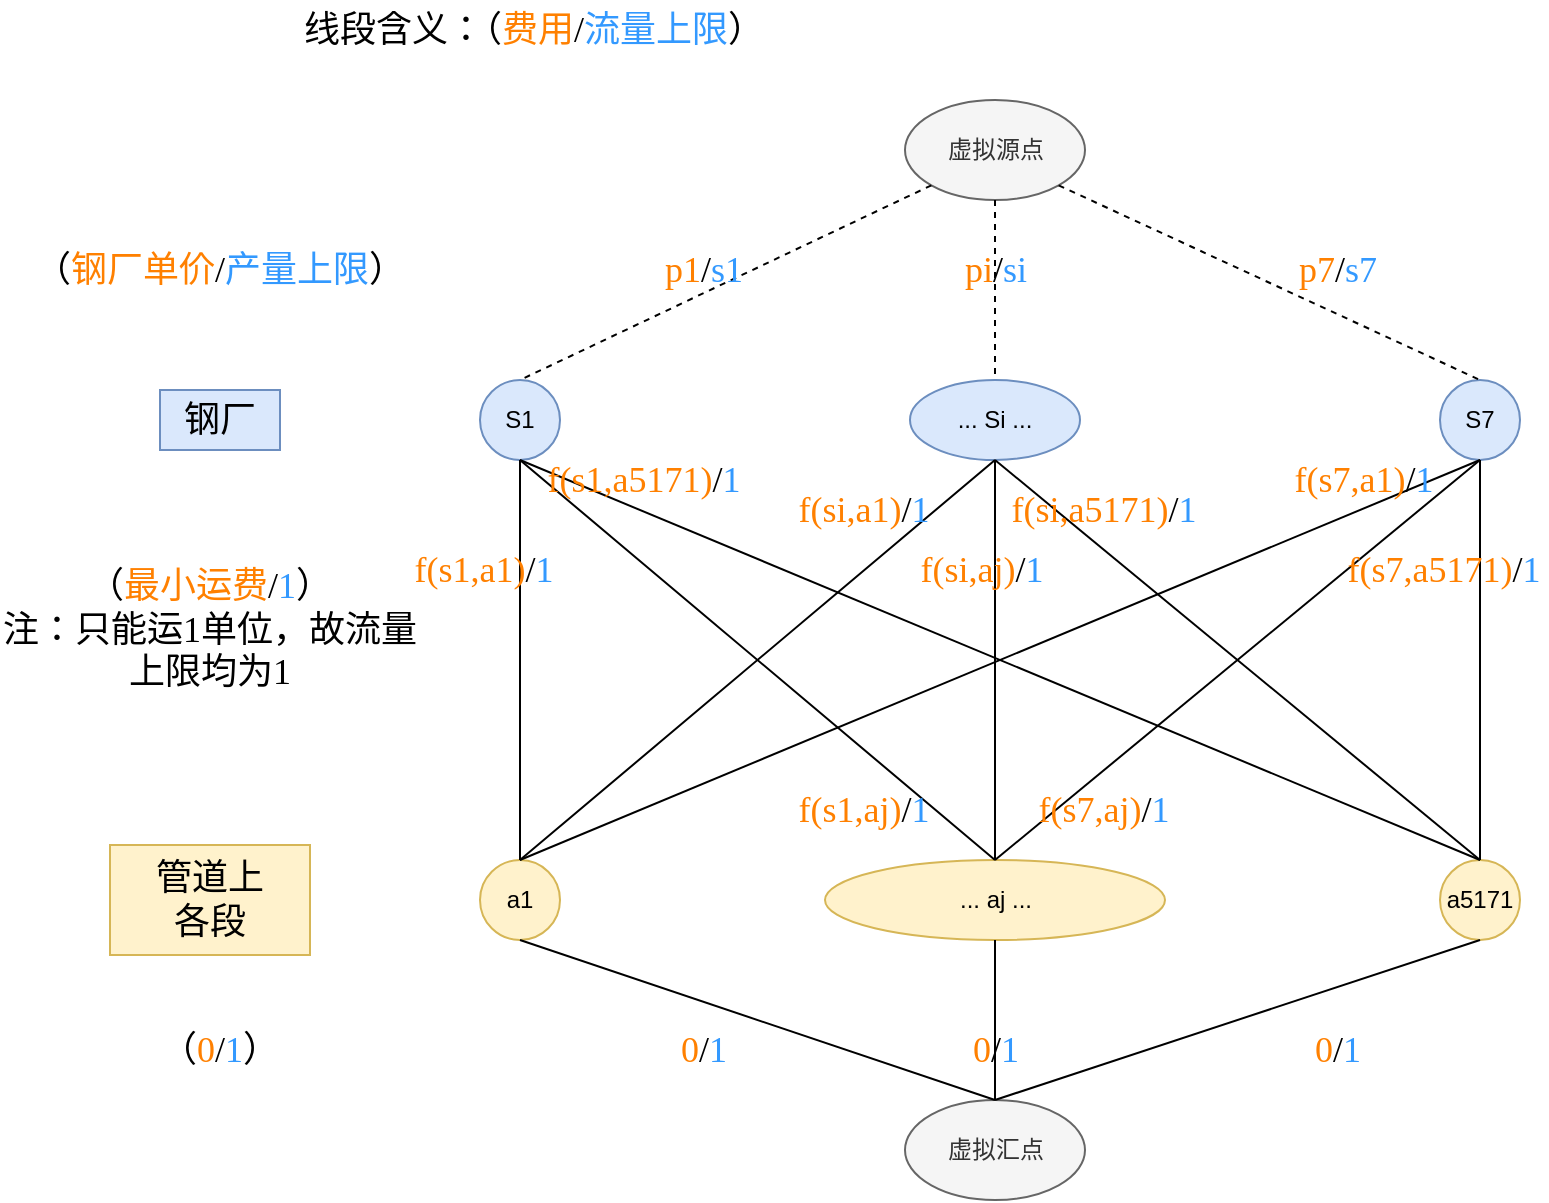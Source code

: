 <mxfile version="20.5.3" type="github">
  <diagram id="FTpUNVI0Bw1oSxbN0FBX" name="第 1 页">
    <mxGraphModel dx="1209" dy="740" grid="1" gridSize="10" guides="1" tooltips="1" connect="1" arrows="1" fold="1" page="1" pageScale="1" pageWidth="827" pageHeight="1169" math="0" shadow="0">
      <root>
        <mxCell id="0" />
        <mxCell id="1" parent="0" />
        <mxCell id="9W78eL1xogv7Uj0qjgDy-1" value="&lt;font style=&quot;font-size: 12px;&quot;&gt;虚拟源点&lt;/font&gt;" style="ellipse;whiteSpace=wrap;html=1;fillColor=#f5f5f5;fontColor=#333333;strokeColor=#666666;" vertex="1" parent="1">
          <mxGeometry x="502.5" y="160" width="90" height="50" as="geometry" />
        </mxCell>
        <mxCell id="9W78eL1xogv7Uj0qjgDy-3" value="S1" style="ellipse;whiteSpace=wrap;html=1;fontSize=12;fillColor=#dae8fc;strokeColor=#6c8ebf;" vertex="1" parent="1">
          <mxGeometry x="290" y="300" width="40" height="40" as="geometry" />
        </mxCell>
        <mxCell id="9W78eL1xogv7Uj0qjgDy-4" value="S7" style="ellipse;whiteSpace=wrap;html=1;fontSize=12;fillColor=#dae8fc;strokeColor=#6c8ebf;" vertex="1" parent="1">
          <mxGeometry x="770" y="300" width="40" height="40" as="geometry" />
        </mxCell>
        <mxCell id="9W78eL1xogv7Uj0qjgDy-5" value="a1" style="ellipse;whiteSpace=wrap;html=1;fontSize=12;fillColor=#fff2cc;strokeColor=#d6b656;" vertex="1" parent="1">
          <mxGeometry x="290" y="540" width="40" height="40" as="geometry" />
        </mxCell>
        <mxCell id="9W78eL1xogv7Uj0qjgDy-7" value="a5171" style="ellipse;whiteSpace=wrap;html=1;fontSize=12;fillColor=#fff2cc;strokeColor=#d6b656;" vertex="1" parent="1">
          <mxGeometry x="770" y="540" width="40" height="40" as="geometry" />
        </mxCell>
        <mxCell id="9W78eL1xogv7Uj0qjgDy-9" value="&lt;font style=&quot;font-size: 12px;&quot;&gt;虚拟汇点&lt;/font&gt;" style="ellipse;whiteSpace=wrap;html=1;fillColor=#f5f5f5;fontColor=#333333;strokeColor=#666666;" vertex="1" parent="1">
          <mxGeometry x="502.5" y="660" width="90" height="50" as="geometry" />
        </mxCell>
        <mxCell id="9W78eL1xogv7Uj0qjgDy-11" value="" style="endArrow=none;html=1;rounded=0;fontSize=12;entryX=0.5;entryY=0;entryDx=0;entryDy=0;exitX=0;exitY=1;exitDx=0;exitDy=0;endFill=0;dashed=1;" edge="1" parent="1" source="9W78eL1xogv7Uj0qjgDy-1" target="9W78eL1xogv7Uj0qjgDy-3">
          <mxGeometry width="50" height="50" relative="1" as="geometry">
            <mxPoint x="500" y="210" as="sourcePoint" />
            <mxPoint x="550" y="270" as="targetPoint" />
          </mxGeometry>
        </mxCell>
        <mxCell id="9W78eL1xogv7Uj0qjgDy-12" value="" style="endArrow=none;html=1;rounded=0;fontSize=12;exitX=1;exitY=1;exitDx=0;exitDy=0;entryX=0.5;entryY=0;entryDx=0;entryDy=0;endFill=0;dashed=1;" edge="1" parent="1" source="9W78eL1xogv7Uj0qjgDy-1" target="9W78eL1xogv7Uj0qjgDy-4">
          <mxGeometry width="50" height="50" relative="1" as="geometry">
            <mxPoint x="550" y="300" as="sourcePoint" />
            <mxPoint x="600" y="250" as="targetPoint" />
          </mxGeometry>
        </mxCell>
        <mxCell id="9W78eL1xogv7Uj0qjgDy-16" value="" style="endArrow=none;html=1;rounded=0;fontSize=12;exitX=0.5;exitY=1;exitDx=0;exitDy=0;entryX=0.5;entryY=0;entryDx=0;entryDy=0;endFill=0;" edge="1" parent="1" source="9W78eL1xogv7Uj0qjgDy-3" target="9W78eL1xogv7Uj0qjgDy-5">
          <mxGeometry width="50" height="50" relative="1" as="geometry">
            <mxPoint x="540" y="500" as="sourcePoint" />
            <mxPoint x="590" y="450" as="targetPoint" />
          </mxGeometry>
        </mxCell>
        <mxCell id="9W78eL1xogv7Uj0qjgDy-17" value="" style="endArrow=none;html=1;rounded=0;fontSize=12;exitX=0.5;exitY=1;exitDx=0;exitDy=0;entryX=0.5;entryY=0;entryDx=0;entryDy=0;endFill=0;" edge="1" parent="1" source="9W78eL1xogv7Uj0qjgDy-4" target="9W78eL1xogv7Uj0qjgDy-7">
          <mxGeometry width="50" height="50" relative="1" as="geometry">
            <mxPoint x="700" y="500" as="sourcePoint" />
            <mxPoint x="750" y="450" as="targetPoint" />
          </mxGeometry>
        </mxCell>
        <mxCell id="9W78eL1xogv7Uj0qjgDy-18" value="" style="endArrow=none;html=1;rounded=0;fontSize=12;exitX=0.5;exitY=1;exitDx=0;exitDy=0;entryX=0.5;entryY=0;entryDx=0;entryDy=0;endFill=0;" edge="1" parent="1" source="9W78eL1xogv7Uj0qjgDy-3" target="9W78eL1xogv7Uj0qjgDy-7">
          <mxGeometry width="50" height="50" relative="1" as="geometry">
            <mxPoint x="530" y="480" as="sourcePoint" />
            <mxPoint x="580" y="430" as="targetPoint" />
          </mxGeometry>
        </mxCell>
        <mxCell id="9W78eL1xogv7Uj0qjgDy-19" value="" style="endArrow=none;html=1;rounded=0;fontSize=12;exitX=0.5;exitY=1;exitDx=0;exitDy=0;entryX=0.5;entryY=0;entryDx=0;entryDy=0;endFill=0;" edge="1" parent="1" source="9W78eL1xogv7Uj0qjgDy-4" target="9W78eL1xogv7Uj0qjgDy-5">
          <mxGeometry width="50" height="50" relative="1" as="geometry">
            <mxPoint x="550" y="500" as="sourcePoint" />
            <mxPoint x="600" y="450" as="targetPoint" />
          </mxGeometry>
        </mxCell>
        <mxCell id="9W78eL1xogv7Uj0qjgDy-21" value="... Si ..." style="ellipse;whiteSpace=wrap;html=1;fontSize=12;fillColor=#dae8fc;strokeColor=#6c8ebf;" vertex="1" parent="1">
          <mxGeometry x="505" y="300" width="85" height="40" as="geometry" />
        </mxCell>
        <mxCell id="9W78eL1xogv7Uj0qjgDy-23" value="... aj ..." style="ellipse;whiteSpace=wrap;html=1;fontSize=12;fillColor=#fff2cc;strokeColor=#d6b656;" vertex="1" parent="1">
          <mxGeometry x="462.5" y="540" width="170" height="40" as="geometry" />
        </mxCell>
        <mxCell id="9W78eL1xogv7Uj0qjgDy-24" value="" style="endArrow=none;html=1;rounded=0;fontSize=12;exitX=0.5;exitY=1;exitDx=0;exitDy=0;entryX=0.5;entryY=0;entryDx=0;entryDy=0;endFill=0;" edge="1" parent="1" source="9W78eL1xogv7Uj0qjgDy-21" target="9W78eL1xogv7Uj0qjgDy-23">
          <mxGeometry width="50" height="50" relative="1" as="geometry">
            <mxPoint x="620" y="500" as="sourcePoint" />
            <mxPoint x="670" y="450" as="targetPoint" />
          </mxGeometry>
        </mxCell>
        <mxCell id="9W78eL1xogv7Uj0qjgDy-25" value="" style="endArrow=none;html=1;rounded=0;fontSize=12;exitX=0.5;exitY=1;exitDx=0;exitDy=0;entryX=0.5;entryY=0;entryDx=0;entryDy=0;endFill=0;" edge="1" parent="1" source="9W78eL1xogv7Uj0qjgDy-21" target="9W78eL1xogv7Uj0qjgDy-7">
          <mxGeometry width="50" height="50" relative="1" as="geometry">
            <mxPoint x="500" y="410" as="sourcePoint" />
            <mxPoint x="550" y="360" as="targetPoint" />
          </mxGeometry>
        </mxCell>
        <mxCell id="9W78eL1xogv7Uj0qjgDy-26" value="" style="endArrow=none;html=1;rounded=0;fontSize=12;exitX=0.5;exitY=1;exitDx=0;exitDy=0;entryX=0.5;entryY=0;entryDx=0;entryDy=0;endFill=0;" edge="1" parent="1" source="9W78eL1xogv7Uj0qjgDy-21" target="9W78eL1xogv7Uj0qjgDy-5">
          <mxGeometry width="50" height="50" relative="1" as="geometry">
            <mxPoint x="520" y="400" as="sourcePoint" />
            <mxPoint x="570" y="350" as="targetPoint" />
          </mxGeometry>
        </mxCell>
        <mxCell id="9W78eL1xogv7Uj0qjgDy-27" value="" style="endArrow=none;html=1;rounded=0;fontSize=12;entryX=0.5;entryY=0;entryDx=0;entryDy=0;endFill=0;exitX=0.5;exitY=1;exitDx=0;exitDy=0;" edge="1" parent="1" source="9W78eL1xogv7Uj0qjgDy-3" target="9W78eL1xogv7Uj0qjgDy-23">
          <mxGeometry width="50" height="50" relative="1" as="geometry">
            <mxPoint x="390" y="340" as="sourcePoint" />
            <mxPoint x="290" y="420" as="targetPoint" />
          </mxGeometry>
        </mxCell>
        <mxCell id="9W78eL1xogv7Uj0qjgDy-28" value="" style="endArrow=none;html=1;rounded=0;fontSize=12;exitX=0.5;exitY=1;exitDx=0;exitDy=0;entryX=0.5;entryY=0;entryDx=0;entryDy=0;endFill=0;" edge="1" parent="1" source="9W78eL1xogv7Uj0qjgDy-4" target="9W78eL1xogv7Uj0qjgDy-23">
          <mxGeometry width="50" height="50" relative="1" as="geometry">
            <mxPoint x="840" y="430" as="sourcePoint" />
            <mxPoint x="890" y="380" as="targetPoint" />
          </mxGeometry>
        </mxCell>
        <mxCell id="9W78eL1xogv7Uj0qjgDy-29" value="" style="endArrow=none;html=1;rounded=0;fontSize=12;exitX=0.5;exitY=1;exitDx=0;exitDy=0;entryX=0.5;entryY=0;entryDx=0;entryDy=0;endFill=0;dashed=1;" edge="1" parent="1" source="9W78eL1xogv7Uj0qjgDy-1" target="9W78eL1xogv7Uj0qjgDy-21">
          <mxGeometry width="50" height="50" relative="1" as="geometry">
            <mxPoint x="780" y="270" as="sourcePoint" />
            <mxPoint x="830" y="220" as="targetPoint" />
          </mxGeometry>
        </mxCell>
        <mxCell id="9W78eL1xogv7Uj0qjgDy-30" value="" style="endArrow=none;html=1;rounded=0;fontSize=12;exitX=0.5;exitY=1;exitDx=0;exitDy=0;entryX=0.5;entryY=0;entryDx=0;entryDy=0;endFill=0;" edge="1" parent="1" source="9W78eL1xogv7Uj0qjgDy-5" target="9W78eL1xogv7Uj0qjgDy-9">
          <mxGeometry width="50" height="50" relative="1" as="geometry">
            <mxPoint x="400" y="650" as="sourcePoint" />
            <mxPoint x="450" y="600" as="targetPoint" />
          </mxGeometry>
        </mxCell>
        <mxCell id="9W78eL1xogv7Uj0qjgDy-31" value="" style="endArrow=none;html=1;rounded=0;fontSize=12;exitX=0.5;exitY=1;exitDx=0;exitDy=0;entryX=0.5;entryY=0;entryDx=0;entryDy=0;endFill=0;" edge="1" parent="1" source="9W78eL1xogv7Uj0qjgDy-23" target="9W78eL1xogv7Uj0qjgDy-9">
          <mxGeometry width="50" height="50" relative="1" as="geometry">
            <mxPoint x="760" y="690" as="sourcePoint" />
            <mxPoint x="810" y="640" as="targetPoint" />
          </mxGeometry>
        </mxCell>
        <mxCell id="9W78eL1xogv7Uj0qjgDy-32" value="" style="endArrow=none;html=1;rounded=0;fontSize=12;exitX=0.5;exitY=1;exitDx=0;exitDy=0;entryX=0.5;entryY=0;entryDx=0;entryDy=0;endFill=0;" edge="1" parent="1" source="9W78eL1xogv7Uj0qjgDy-7" target="9W78eL1xogv7Uj0qjgDy-9">
          <mxGeometry width="50" height="50" relative="1" as="geometry">
            <mxPoint x="760" y="680" as="sourcePoint" />
            <mxPoint x="810" y="630" as="targetPoint" />
          </mxGeometry>
        </mxCell>
        <mxCell id="9W78eL1xogv7Uj0qjgDy-36" value="&lt;font style=&quot;font-size: 18px;&quot;&gt;钢厂&lt;/font&gt;" style="text;html=1;align=center;verticalAlign=middle;whiteSpace=wrap;rounded=0;fontSize=12;fillColor=#dae8fc;strokeColor=#6c8ebf;" vertex="1" parent="1">
          <mxGeometry x="130" y="305" width="60" height="30" as="geometry" />
        </mxCell>
        <mxCell id="9W78eL1xogv7Uj0qjgDy-37" value="&lt;font style=&quot;font-size: 18px;&quot;&gt;管道上&lt;br&gt;各段&lt;/font&gt;" style="text;html=1;strokeColor=#d6b656;fillColor=#fff2cc;align=center;verticalAlign=middle;whiteSpace=wrap;rounded=0;fontSize=12;" vertex="1" parent="1">
          <mxGeometry x="105" y="532.5" width="100" height="55" as="geometry" />
        </mxCell>
        <mxCell id="9W78eL1xogv7Uj0qjgDy-38" value="线段含义：（&lt;font color=&quot;#ff8000&quot;&gt;费用&lt;/font&gt;/&lt;font color=&quot;#3399ff&quot;&gt;流量上限&lt;/font&gt;）" style="text;html=1;strokeColor=none;fillColor=none;align=center;verticalAlign=middle;whiteSpace=wrap;rounded=0;fontSize=18;fontColor=#000000;fontFamily=Times New Roman;" vertex="1" parent="1">
          <mxGeometry x="184" y="110" width="266" height="30" as="geometry" />
        </mxCell>
        <mxCell id="9W78eL1xogv7Uj0qjgDy-40" value="&lt;font color=&quot;#ff8000&quot;&gt;p1&lt;/font&gt;/&lt;font color=&quot;#3399ff&quot;&gt;s1&lt;/font&gt;" style="text;html=1;strokeColor=none;fillColor=none;align=center;verticalAlign=middle;whiteSpace=wrap;rounded=0;fontSize=18;fontColor=#000000;fontFamily=Times New Roman;" vertex="1" parent="1">
          <mxGeometry x="350" y="230" width="103.5" height="30" as="geometry" />
        </mxCell>
        <mxCell id="9W78eL1xogv7Uj0qjgDy-41" value="&lt;font color=&quot;#ff8000&quot;&gt;p7&lt;/font&gt;/&lt;font color=&quot;#3399ff&quot;&gt;s7&lt;/font&gt;" style="text;html=1;strokeColor=none;fillColor=none;align=center;verticalAlign=middle;whiteSpace=wrap;rounded=0;fontSize=18;fontColor=#000000;fontFamily=Times New Roman;" vertex="1" parent="1">
          <mxGeometry x="666.5" y="230" width="103.5" height="30" as="geometry" />
        </mxCell>
        <mxCell id="9W78eL1xogv7Uj0qjgDy-42" value="&lt;font color=&quot;#ff8000&quot;&gt;pi&lt;/font&gt;/&lt;font color=&quot;#3399ff&quot;&gt;si&lt;/font&gt;" style="text;html=1;strokeColor=none;fillColor=none;align=center;verticalAlign=middle;whiteSpace=wrap;rounded=0;fontSize=18;fontColor=#000000;fontFamily=Times New Roman;" vertex="1" parent="1">
          <mxGeometry x="495.75" y="230" width="103.5" height="30" as="geometry" />
        </mxCell>
        <mxCell id="9W78eL1xogv7Uj0qjgDy-43" value="（&lt;font color=&quot;#ff8000&quot;&gt;钢厂单价&lt;/font&gt;/&lt;font color=&quot;#3399ff&quot;&gt;产量上限&lt;/font&gt;）" style="text;html=1;strokeColor=none;fillColor=none;align=center;verticalAlign=middle;whiteSpace=wrap;rounded=0;fontSize=18;fontColor=#000000;fontFamily=Times New Roman;" vertex="1" parent="1">
          <mxGeometry x="65" y="230" width="190" height="30" as="geometry" />
        </mxCell>
        <mxCell id="9W78eL1xogv7Uj0qjgDy-44" value="（&lt;font color=&quot;#ff8000&quot;&gt;最小运费&lt;/font&gt;/&lt;font color=&quot;#3399ff&quot;&gt;1&lt;/font&gt;）&lt;br&gt;注：只能运1单位，故流量上限均为1" style="text;html=1;strokeColor=none;fillColor=none;align=center;verticalAlign=middle;whiteSpace=wrap;rounded=0;fontSize=18;fontColor=#000000;fontFamily=Times New Roman;" vertex="1" parent="1">
          <mxGeometry x="50" y="390" width="210" height="70" as="geometry" />
        </mxCell>
        <mxCell id="9W78eL1xogv7Uj0qjgDy-45" value="&lt;font color=&quot;#ff8000&quot;&gt;0&lt;/font&gt;/&lt;font color=&quot;#3399ff&quot;&gt;1&lt;/font&gt;" style="text;html=1;strokeColor=none;fillColor=none;align=center;verticalAlign=middle;whiteSpace=wrap;rounded=0;fontSize=18;fontColor=#000000;fontFamily=Times New Roman;" vertex="1" parent="1">
          <mxGeometry x="350" y="620" width="103.5" height="30" as="geometry" />
        </mxCell>
        <mxCell id="9W78eL1xogv7Uj0qjgDy-46" value="&lt;font color=&quot;#ff8000&quot;&gt;0&lt;/font&gt;/&lt;font color=&quot;#3399ff&quot;&gt;1&lt;/font&gt;" style="text;html=1;strokeColor=none;fillColor=none;align=center;verticalAlign=middle;whiteSpace=wrap;rounded=0;fontSize=18;fontColor=#000000;fontFamily=Times New Roman;" vertex="1" parent="1">
          <mxGeometry x="666.5" y="620" width="103.5" height="30" as="geometry" />
        </mxCell>
        <mxCell id="9W78eL1xogv7Uj0qjgDy-47" value="&lt;font color=&quot;#ff8000&quot;&gt;0&lt;/font&gt;/&lt;font color=&quot;#3399ff&quot;&gt;1&lt;/font&gt;" style="text;html=1;strokeColor=none;fillColor=none;align=center;verticalAlign=middle;whiteSpace=wrap;rounded=0;fontSize=18;fontColor=#000000;fontFamily=Times New Roman;" vertex="1" parent="1">
          <mxGeometry x="495.75" y="620" width="103.5" height="30" as="geometry" />
        </mxCell>
        <mxCell id="9W78eL1xogv7Uj0qjgDy-48" value="（&lt;font color=&quot;#ff8000&quot;&gt;0&lt;/font&gt;/&lt;font color=&quot;#3399ff&quot;&gt;1&lt;/font&gt;）" style="text;html=1;strokeColor=none;fillColor=none;align=center;verticalAlign=middle;whiteSpace=wrap;rounded=0;fontSize=18;fontColor=#000000;fontFamily=Times New Roman;" vertex="1" parent="1">
          <mxGeometry x="65" y="620" width="190" height="30" as="geometry" />
        </mxCell>
        <mxCell id="9W78eL1xogv7Uj0qjgDy-49" value="&lt;font color=&quot;#ff8000&quot;&gt;f(s1,a1)&lt;/font&gt;/&lt;font color=&quot;#3399ff&quot;&gt;1&lt;/font&gt;" style="text;html=1;strokeColor=none;fillColor=none;align=center;verticalAlign=middle;whiteSpace=wrap;rounded=0;fontSize=18;fontColor=#000000;fontFamily=Times New Roman;" vertex="1" parent="1">
          <mxGeometry x="240" y="380" width="103.5" height="30" as="geometry" />
        </mxCell>
        <mxCell id="9W78eL1xogv7Uj0qjgDy-50" value="&lt;font color=&quot;#ff8000&quot;&gt;f(si,aj)&lt;/font&gt;/&lt;font color=&quot;#3399ff&quot;&gt;1&lt;/font&gt;" style="text;html=1;strokeColor=none;fillColor=none;align=center;verticalAlign=middle;whiteSpace=wrap;rounded=0;fontSize=18;fontColor=#000000;fontFamily=Times New Roman;" vertex="1" parent="1">
          <mxGeometry x="489" y="380" width="103.5" height="30" as="geometry" />
        </mxCell>
        <mxCell id="9W78eL1xogv7Uj0qjgDy-51" value="&lt;font color=&quot;#ff8000&quot;&gt;f(s7,a5171)&lt;/font&gt;/&lt;font color=&quot;#3399ff&quot;&gt;1&lt;/font&gt;" style="text;html=1;strokeColor=none;fillColor=none;align=center;verticalAlign=middle;whiteSpace=wrap;rounded=0;fontSize=18;fontColor=#000000;fontFamily=Times New Roman;" vertex="1" parent="1">
          <mxGeometry x="720" y="380" width="103.5" height="30" as="geometry" />
        </mxCell>
        <mxCell id="9W78eL1xogv7Uj0qjgDy-53" value="&lt;font color=&quot;#ff8000&quot;&gt;f(si,a1)&lt;/font&gt;/&lt;font color=&quot;#3399ff&quot;&gt;1&lt;/font&gt;" style="text;html=1;strokeColor=none;fillColor=none;align=center;verticalAlign=middle;whiteSpace=wrap;rounded=0;fontSize=18;fontColor=#000000;fontFamily=Times New Roman;" vertex="1" parent="1">
          <mxGeometry x="430" y="350" width="103.5" height="30" as="geometry" />
        </mxCell>
        <mxCell id="9W78eL1xogv7Uj0qjgDy-54" value="&lt;font color=&quot;#ff8000&quot;&gt;f(si,a5171)&lt;/font&gt;/&lt;font color=&quot;#3399ff&quot;&gt;1&lt;/font&gt;" style="text;html=1;strokeColor=none;fillColor=none;align=center;verticalAlign=middle;whiteSpace=wrap;rounded=0;fontSize=18;fontColor=#000000;fontFamily=Times New Roman;" vertex="1" parent="1">
          <mxGeometry x="550" y="350" width="103.5" height="30" as="geometry" />
        </mxCell>
        <mxCell id="9W78eL1xogv7Uj0qjgDy-55" value="&lt;font color=&quot;#ff8000&quot;&gt;f(s1,a5171)&lt;/font&gt;/&lt;font color=&quot;#3399ff&quot;&gt;1&lt;/font&gt;" style="text;html=1;strokeColor=none;fillColor=none;align=center;verticalAlign=middle;whiteSpace=wrap;rounded=0;fontSize=18;fontColor=#000000;fontFamily=Times New Roman;" vertex="1" parent="1">
          <mxGeometry x="320" y="335" width="103.5" height="30" as="geometry" />
        </mxCell>
        <mxCell id="9W78eL1xogv7Uj0qjgDy-56" value="&lt;font color=&quot;#ff8000&quot;&gt;f(s7,a1)&lt;/font&gt;/&lt;font color=&quot;#3399ff&quot;&gt;1&lt;/font&gt;" style="text;html=1;strokeColor=none;fillColor=none;align=center;verticalAlign=middle;whiteSpace=wrap;rounded=0;fontSize=18;fontColor=#000000;fontFamily=Times New Roman;" vertex="1" parent="1">
          <mxGeometry x="680" y="335" width="103.5" height="30" as="geometry" />
        </mxCell>
        <mxCell id="9W78eL1xogv7Uj0qjgDy-57" value="&lt;font color=&quot;#ff8000&quot;&gt;f(s7,aj)&lt;/font&gt;/&lt;font color=&quot;#3399ff&quot;&gt;1&lt;/font&gt;" style="text;html=1;strokeColor=none;fillColor=none;align=center;verticalAlign=middle;whiteSpace=wrap;rounded=0;fontSize=18;fontColor=#000000;fontFamily=Times New Roman;" vertex="1" parent="1">
          <mxGeometry x="550" y="500" width="103.5" height="30" as="geometry" />
        </mxCell>
        <mxCell id="9W78eL1xogv7Uj0qjgDy-58" value="&lt;font color=&quot;#ff8000&quot;&gt;f(s1,aj)&lt;/font&gt;/&lt;font color=&quot;#3399ff&quot;&gt;1&lt;/font&gt;" style="text;html=1;strokeColor=none;fillColor=none;align=center;verticalAlign=middle;whiteSpace=wrap;rounded=0;fontSize=18;fontColor=#000000;fontFamily=Times New Roman;" vertex="1" parent="1">
          <mxGeometry x="430" y="500" width="103.5" height="30" as="geometry" />
        </mxCell>
      </root>
    </mxGraphModel>
  </diagram>
</mxfile>

